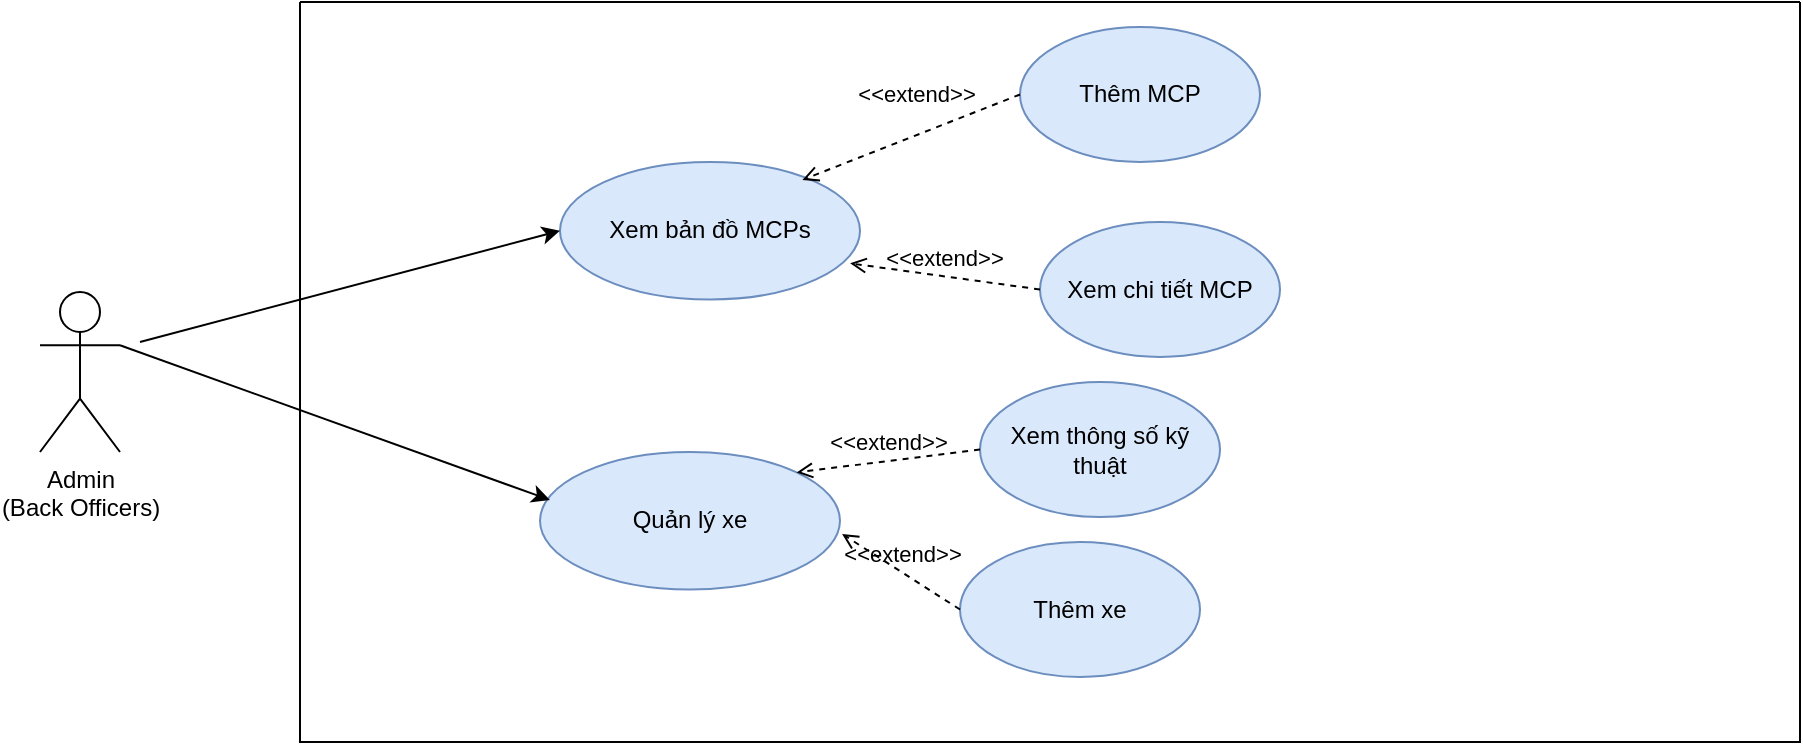 <mxfile version="20.4.1" type="github">
  <diagram id="1NlrqmPQtSfT7t5A2JpJ" name="Page-1">
    <mxGraphModel dx="2062" dy="1122" grid="1" gridSize="10" guides="1" tooltips="1" connect="1" arrows="1" fold="1" page="1" pageScale="1" pageWidth="850" pageHeight="1100" math="0" shadow="0">
      <root>
        <mxCell id="0" />
        <mxCell id="1" parent="0" />
        <mxCell id="sFCo0kN8OgBMSaUkiHHt-5" value="Admin&lt;br&gt;(Back Officers)" style="shape=umlActor;verticalLabelPosition=bottom;verticalAlign=top;html=1;" parent="1" vertex="1">
          <mxGeometry x="30" y="155" width="40" height="80" as="geometry" />
        </mxCell>
        <mxCell id="sFCo0kN8OgBMSaUkiHHt-10" value="" style="swimlane;startSize=0;" parent="1" vertex="1">
          <mxGeometry x="160" y="10" width="750" height="370" as="geometry" />
        </mxCell>
        <mxCell id="sFCo0kN8OgBMSaUkiHHt-30" value="Xem bản đồ MCPs" style="ellipse;whiteSpace=wrap;html=1;fillColor=#dae8fc;strokeColor=#6c8ebf;" parent="sFCo0kN8OgBMSaUkiHHt-10" vertex="1">
          <mxGeometry x="130" y="80" width="150" height="68.75" as="geometry" />
        </mxCell>
        <mxCell id="SO7cAKW9KonveTo94NkP-1" value="Thêm MCP" style="ellipse;whiteSpace=wrap;html=1;fillColor=#dae8fc;strokeColor=#6c8ebf;" parent="sFCo0kN8OgBMSaUkiHHt-10" vertex="1">
          <mxGeometry x="360" y="12.5" width="120" height="67.5" as="geometry" />
        </mxCell>
        <mxCell id="SO7cAKW9KonveTo94NkP-2" value="&amp;lt;&amp;lt;extend&amp;gt;&amp;gt;" style="html=1;verticalAlign=bottom;labelBackgroundColor=none;endArrow=open;endFill=0;dashed=1;exitX=0;exitY=0.5;exitDx=0;exitDy=0;entryX=0.808;entryY=0.13;entryDx=0;entryDy=0;entryPerimeter=0;" parent="sFCo0kN8OgBMSaUkiHHt-10" source="SO7cAKW9KonveTo94NkP-1" target="sFCo0kN8OgBMSaUkiHHt-30" edge="1">
          <mxGeometry x="-0.106" y="-11" width="160" relative="1" as="geometry">
            <mxPoint x="350" y="383.75" as="sourcePoint" />
            <mxPoint x="223.96" y="371.985" as="targetPoint" />
            <mxPoint as="offset" />
          </mxGeometry>
        </mxCell>
        <mxCell id="wR0uA2lKzkptxAuWz9a4-1" value="Xem chi tiết MCP" style="ellipse;whiteSpace=wrap;html=1;fillColor=#dae8fc;strokeColor=#6c8ebf;" parent="sFCo0kN8OgBMSaUkiHHt-10" vertex="1">
          <mxGeometry x="370" y="110" width="120" height="67.5" as="geometry" />
        </mxCell>
        <mxCell id="wR0uA2lKzkptxAuWz9a4-2" value="&amp;lt;&amp;lt;extend&amp;gt;&amp;gt;" style="html=1;verticalAlign=bottom;labelBackgroundColor=none;endArrow=open;endFill=0;dashed=1;exitX=0;exitY=0.5;exitDx=0;exitDy=0;entryX=0.967;entryY=0.737;entryDx=0;entryDy=0;entryPerimeter=0;" parent="sFCo0kN8OgBMSaUkiHHt-10" source="wR0uA2lKzkptxAuWz9a4-1" target="sFCo0kN8OgBMSaUkiHHt-30" edge="1">
          <mxGeometry width="160" relative="1" as="geometry">
            <mxPoint x="490.0" y="73.75" as="sourcePoint" />
            <mxPoint x="452.689" y="171.284" as="targetPoint" />
          </mxGeometry>
        </mxCell>
        <mxCell id="inXfnYhCSZCjLoJFn4cP-2" value="Quản lý xe" style="ellipse;whiteSpace=wrap;html=1;fillColor=#dae8fc;strokeColor=#6c8ebf;" vertex="1" parent="sFCo0kN8OgBMSaUkiHHt-10">
          <mxGeometry x="120" y="225" width="150" height="68.75" as="geometry" />
        </mxCell>
        <mxCell id="inXfnYhCSZCjLoJFn4cP-5" value="Xem thông số kỹ thuật" style="ellipse;whiteSpace=wrap;html=1;fillColor=#dae8fc;strokeColor=#6c8ebf;" vertex="1" parent="sFCo0kN8OgBMSaUkiHHt-10">
          <mxGeometry x="340" y="190" width="120" height="67.5" as="geometry" />
        </mxCell>
        <mxCell id="inXfnYhCSZCjLoJFn4cP-6" value="Thêm xe" style="ellipse;whiteSpace=wrap;html=1;fillColor=#dae8fc;strokeColor=#6c8ebf;" vertex="1" parent="sFCo0kN8OgBMSaUkiHHt-10">
          <mxGeometry x="330" y="270" width="120" height="67.5" as="geometry" />
        </mxCell>
        <mxCell id="inXfnYhCSZCjLoJFn4cP-7" value="&amp;lt;&amp;lt;extend&amp;gt;&amp;gt;" style="html=1;verticalAlign=bottom;labelBackgroundColor=none;endArrow=open;endFill=0;dashed=1;exitX=0;exitY=0.5;exitDx=0;exitDy=0;entryX=1;entryY=0;entryDx=0;entryDy=0;" edge="1" parent="sFCo0kN8OgBMSaUkiHHt-10" source="inXfnYhCSZCjLoJFn4cP-5" target="inXfnYhCSZCjLoJFn4cP-2">
          <mxGeometry width="160" relative="1" as="geometry">
            <mxPoint x="380" y="153.75" as="sourcePoint" />
            <mxPoint x="285.05" y="140.669" as="targetPoint" />
          </mxGeometry>
        </mxCell>
        <mxCell id="inXfnYhCSZCjLoJFn4cP-8" value="&amp;lt;&amp;lt;extend&amp;gt;&amp;gt;" style="html=1;verticalAlign=bottom;labelBackgroundColor=none;endArrow=open;endFill=0;dashed=1;exitX=0;exitY=0.5;exitDx=0;exitDy=0;entryX=1.007;entryY=0.596;entryDx=0;entryDy=0;entryPerimeter=0;" edge="1" parent="sFCo0kN8OgBMSaUkiHHt-10" source="inXfnYhCSZCjLoJFn4cP-6" target="inXfnYhCSZCjLoJFn4cP-2">
          <mxGeometry width="160" relative="1" as="geometry">
            <mxPoint x="380" y="153.75" as="sourcePoint" />
            <mxPoint x="285.05" y="140.669" as="targetPoint" />
          </mxGeometry>
        </mxCell>
        <mxCell id="inXfnYhCSZCjLoJFn4cP-3" value="" style="endArrow=classic;html=1;rounded=0;entryX=0;entryY=0.5;entryDx=0;entryDy=0;" edge="1" parent="1" target="sFCo0kN8OgBMSaUkiHHt-30">
          <mxGeometry width="50" height="50" relative="1" as="geometry">
            <mxPoint x="80" y="180" as="sourcePoint" />
            <mxPoint x="870" y="550" as="targetPoint" />
          </mxGeometry>
        </mxCell>
        <mxCell id="inXfnYhCSZCjLoJFn4cP-4" value="" style="endArrow=classic;html=1;rounded=0;entryX=0.033;entryY=0.349;entryDx=0;entryDy=0;exitX=1;exitY=0.333;exitDx=0;exitDy=0;exitPerimeter=0;entryPerimeter=0;" edge="1" parent="1" source="sFCo0kN8OgBMSaUkiHHt-5" target="inXfnYhCSZCjLoJFn4cP-2">
          <mxGeometry width="50" height="50" relative="1" as="geometry">
            <mxPoint x="90" y="190" as="sourcePoint" />
            <mxPoint x="300.0" y="134.375" as="targetPoint" />
          </mxGeometry>
        </mxCell>
      </root>
    </mxGraphModel>
  </diagram>
</mxfile>
